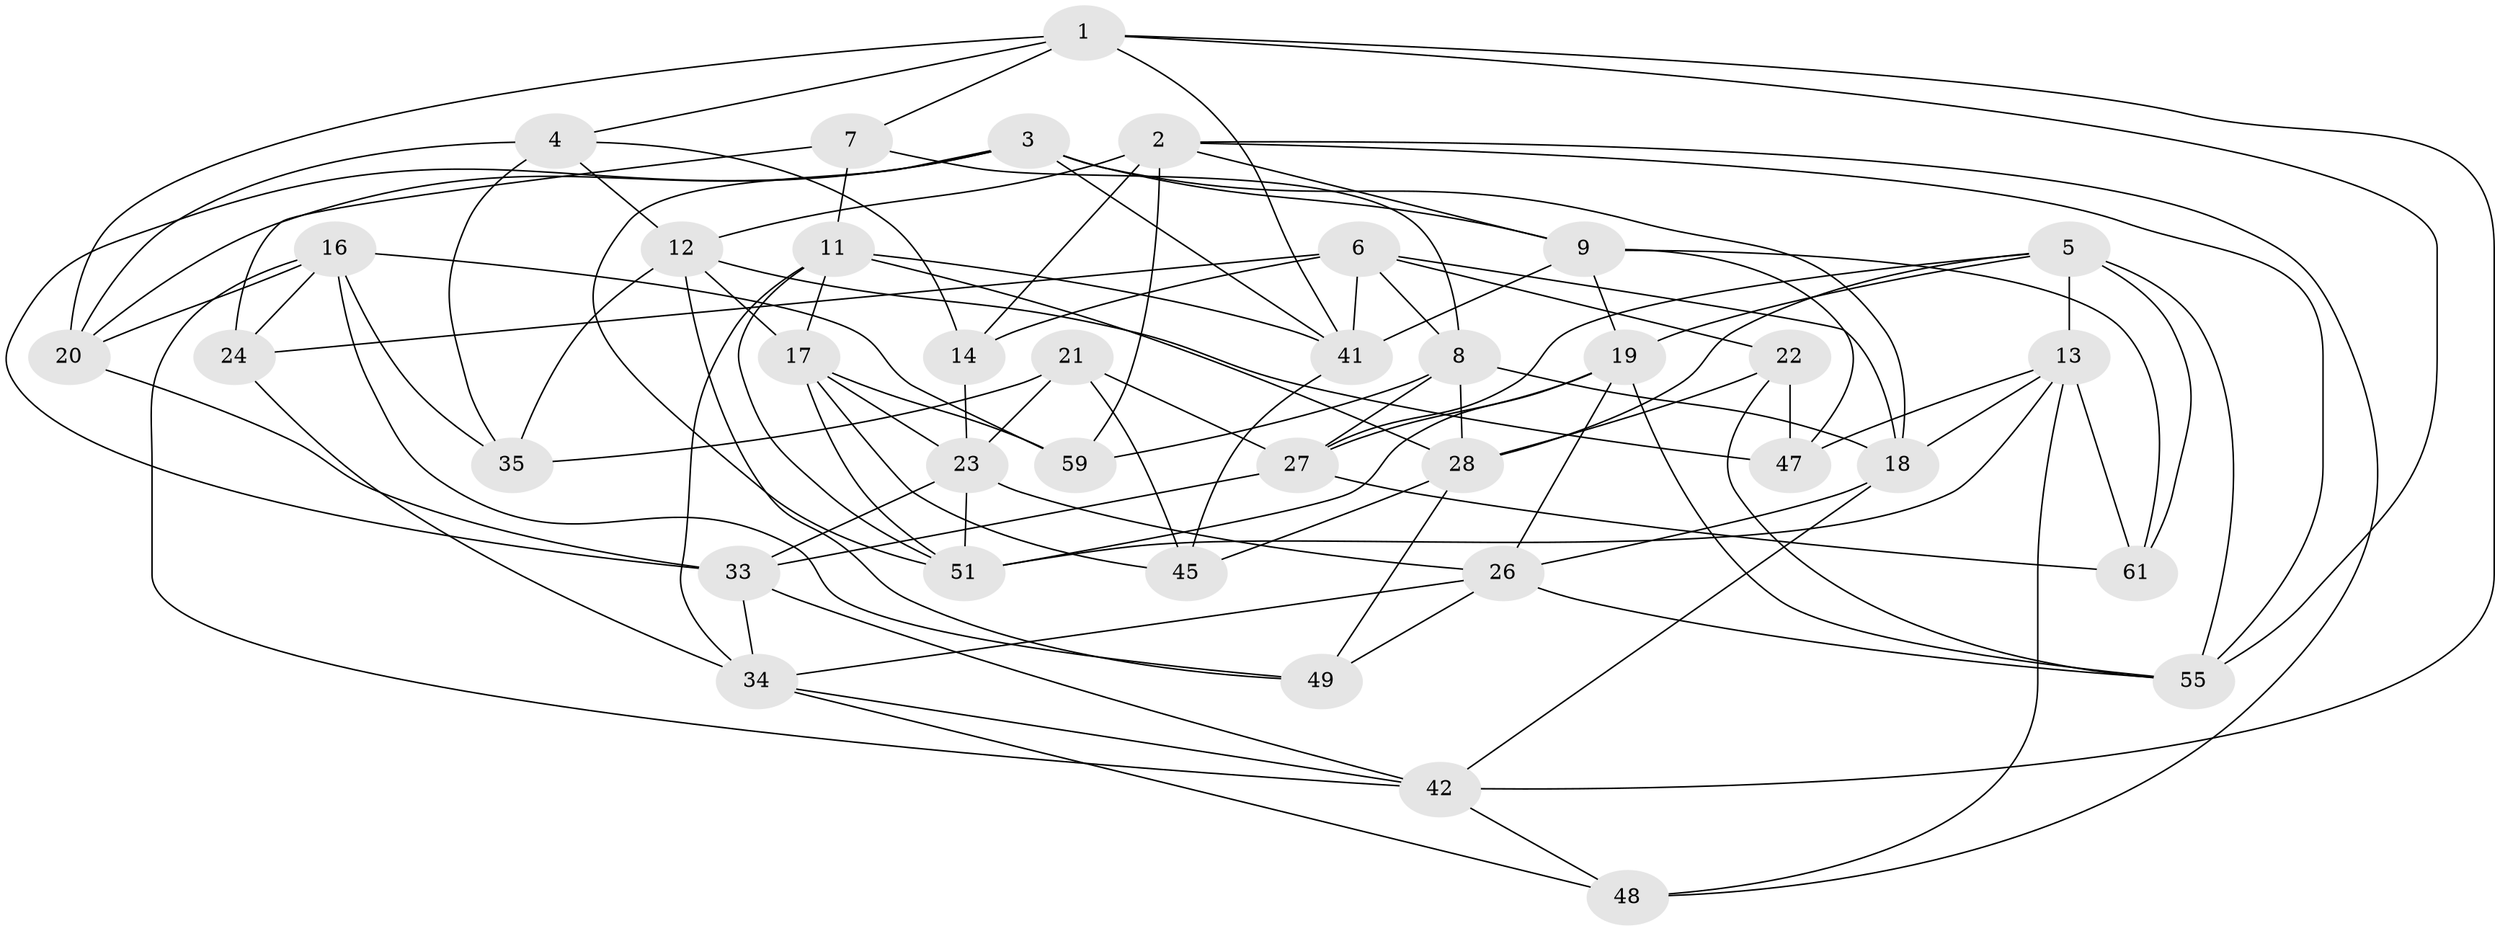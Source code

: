 // Generated by graph-tools (version 1.1) at 2025/24/03/03/25 07:24:24]
// undirected, 38 vertices, 101 edges
graph export_dot {
graph [start="1"]
  node [color=gray90,style=filled];
  1 [super="+10"];
  2 [super="+52"];
  3 [super="+39"];
  4 [super="+46"];
  5 [super="+53"];
  6 [super="+43"];
  7;
  8 [super="+15"];
  9 [super="+38"];
  11 [super="+40"];
  12 [super="+60"];
  13 [super="+25"];
  14;
  16 [super="+32"];
  17 [super="+36"];
  18 [super="+29"];
  19 [super="+50"];
  20 [super="+37"];
  21;
  22;
  23 [super="+54"];
  24;
  26 [super="+30"];
  27 [super="+31"];
  28 [super="+63"];
  33 [super="+57"];
  34 [super="+58"];
  35;
  41 [super="+44"];
  42 [super="+64"];
  45;
  47;
  48;
  49;
  51 [super="+62"];
  55 [super="+56"];
  59;
  61;
  1 -- 7;
  1 -- 20;
  1 -- 55;
  1 -- 41;
  1 -- 42;
  1 -- 4;
  2 -- 14;
  2 -- 59;
  2 -- 55;
  2 -- 48;
  2 -- 12;
  2 -- 9;
  3 -- 33;
  3 -- 41;
  3 -- 20;
  3 -- 51;
  3 -- 18;
  3 -- 9;
  4 -- 14;
  4 -- 35;
  4 -- 20 [weight=2];
  4 -- 12;
  5 -- 61;
  5 -- 55;
  5 -- 19;
  5 -- 27;
  5 -- 28;
  5 -- 13;
  6 -- 18;
  6 -- 22;
  6 -- 41;
  6 -- 24;
  6 -- 8;
  6 -- 14;
  7 -- 24;
  7 -- 8;
  7 -- 11;
  8 -- 18;
  8 -- 59;
  8 -- 28;
  8 -- 27;
  9 -- 61;
  9 -- 19;
  9 -- 41;
  9 -- 47;
  11 -- 34;
  11 -- 51;
  11 -- 17;
  11 -- 41;
  11 -- 28;
  12 -- 47;
  12 -- 49;
  12 -- 17;
  12 -- 35;
  13 -- 18;
  13 -- 51;
  13 -- 48;
  13 -- 61;
  13 -- 47;
  14 -- 23;
  16 -- 20;
  16 -- 24;
  16 -- 59;
  16 -- 49;
  16 -- 42;
  16 -- 35;
  17 -- 59;
  17 -- 45;
  17 -- 51;
  17 -- 23;
  18 -- 26;
  18 -- 42;
  19 -- 27;
  19 -- 55;
  19 -- 51;
  19 -- 26;
  20 -- 33;
  21 -- 35;
  21 -- 45;
  21 -- 23;
  21 -- 27;
  22 -- 47;
  22 -- 28;
  22 -- 55;
  23 -- 51;
  23 -- 26;
  23 -- 33;
  24 -- 34;
  26 -- 49;
  26 -- 55;
  26 -- 34;
  27 -- 61;
  27 -- 33;
  28 -- 49;
  28 -- 45;
  33 -- 42;
  33 -- 34;
  34 -- 48;
  34 -- 42;
  41 -- 45;
  42 -- 48;
}
